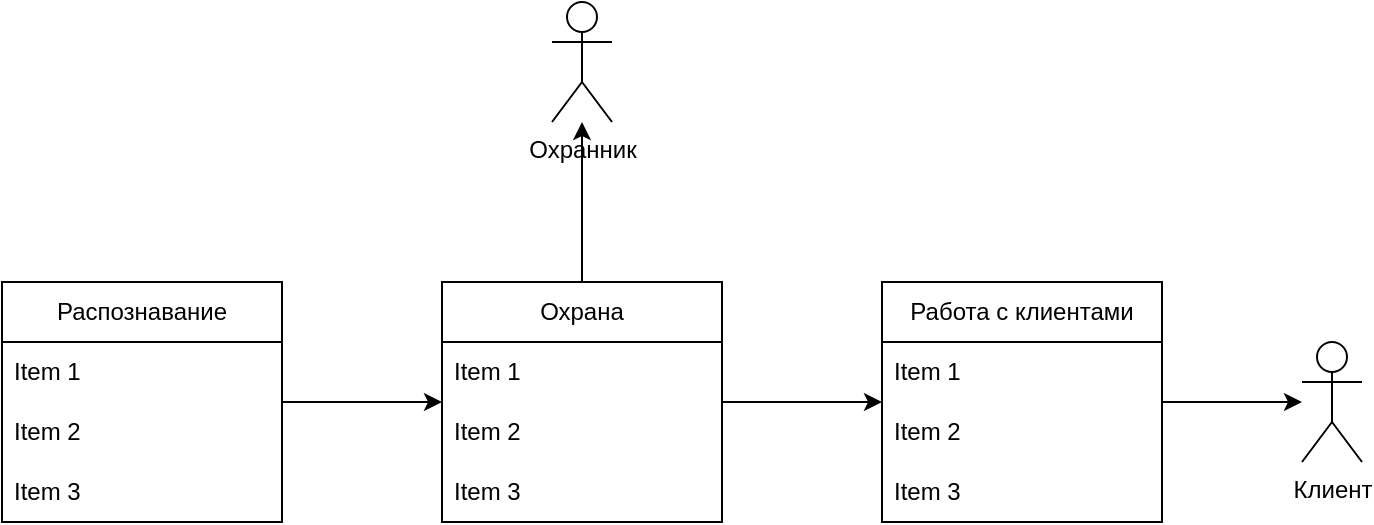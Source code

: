 <mxfile version="24.7.17">
  <diagram id="C5RBs43oDa-KdzZeNtuy" name="Page-1">
    <mxGraphModel dx="1114" dy="800" grid="1" gridSize="10" guides="1" tooltips="1" connect="1" arrows="1" fold="1" page="1" pageScale="1" pageWidth="827" pageHeight="1169" math="0" shadow="0">
      <root>
        <mxCell id="WIyWlLk6GJQsqaUBKTNV-0" />
        <mxCell id="WIyWlLk6GJQsqaUBKTNV-1" parent="WIyWlLk6GJQsqaUBKTNV-0" />
        <mxCell id="NPrMcEkqTbbKOLQqYGF3-12" value="" style="edgeStyle=orthogonalEdgeStyle;rounded=0;orthogonalLoop=1;jettySize=auto;html=1;" edge="1" parent="WIyWlLk6GJQsqaUBKTNV-1" source="NPrMcEkqTbbKOLQqYGF3-4" target="NPrMcEkqTbbKOLQqYGF3-8">
          <mxGeometry relative="1" as="geometry" />
        </mxCell>
        <mxCell id="NPrMcEkqTbbKOLQqYGF3-4" value="Распознавание" style="swimlane;fontStyle=0;childLayout=stackLayout;horizontal=1;startSize=30;horizontalStack=0;resizeParent=1;resizeParentMax=0;resizeLast=0;collapsible=1;marginBottom=0;whiteSpace=wrap;html=1;" vertex="1" parent="WIyWlLk6GJQsqaUBKTNV-1">
          <mxGeometry x="210" y="170" width="140" height="120" as="geometry" />
        </mxCell>
        <mxCell id="NPrMcEkqTbbKOLQqYGF3-5" value="Item 1" style="text;strokeColor=none;fillColor=none;align=left;verticalAlign=middle;spacingLeft=4;spacingRight=4;overflow=hidden;points=[[0,0.5],[1,0.5]];portConstraint=eastwest;rotatable=0;whiteSpace=wrap;html=1;" vertex="1" parent="NPrMcEkqTbbKOLQqYGF3-4">
          <mxGeometry y="30" width="140" height="30" as="geometry" />
        </mxCell>
        <mxCell id="NPrMcEkqTbbKOLQqYGF3-6" value="Item 2" style="text;strokeColor=none;fillColor=none;align=left;verticalAlign=middle;spacingLeft=4;spacingRight=4;overflow=hidden;points=[[0,0.5],[1,0.5]];portConstraint=eastwest;rotatable=0;whiteSpace=wrap;html=1;" vertex="1" parent="NPrMcEkqTbbKOLQqYGF3-4">
          <mxGeometry y="60" width="140" height="30" as="geometry" />
        </mxCell>
        <mxCell id="NPrMcEkqTbbKOLQqYGF3-7" value="Item 3" style="text;strokeColor=none;fillColor=none;align=left;verticalAlign=middle;spacingLeft=4;spacingRight=4;overflow=hidden;points=[[0,0.5],[1,0.5]];portConstraint=eastwest;rotatable=0;whiteSpace=wrap;html=1;" vertex="1" parent="NPrMcEkqTbbKOLQqYGF3-4">
          <mxGeometry y="90" width="140" height="30" as="geometry" />
        </mxCell>
        <mxCell id="NPrMcEkqTbbKOLQqYGF3-17" value="" style="edgeStyle=orthogonalEdgeStyle;rounded=0;orthogonalLoop=1;jettySize=auto;html=1;" edge="1" parent="WIyWlLk6GJQsqaUBKTNV-1" source="NPrMcEkqTbbKOLQqYGF3-8" target="NPrMcEkqTbbKOLQqYGF3-13">
          <mxGeometry relative="1" as="geometry" />
        </mxCell>
        <mxCell id="NPrMcEkqTbbKOLQqYGF3-22" style="edgeStyle=orthogonalEdgeStyle;rounded=0;orthogonalLoop=1;jettySize=auto;html=1;" edge="1" parent="WIyWlLk6GJQsqaUBKTNV-1" source="NPrMcEkqTbbKOLQqYGF3-8" target="NPrMcEkqTbbKOLQqYGF3-21">
          <mxGeometry relative="1" as="geometry" />
        </mxCell>
        <mxCell id="NPrMcEkqTbbKOLQqYGF3-8" value="Охрана" style="swimlane;fontStyle=0;childLayout=stackLayout;horizontal=1;startSize=30;horizontalStack=0;resizeParent=1;resizeParentMax=0;resizeLast=0;collapsible=1;marginBottom=0;whiteSpace=wrap;html=1;" vertex="1" parent="WIyWlLk6GJQsqaUBKTNV-1">
          <mxGeometry x="430" y="170" width="140" height="120" as="geometry" />
        </mxCell>
        <mxCell id="NPrMcEkqTbbKOLQqYGF3-9" value="Item 1" style="text;strokeColor=none;fillColor=none;align=left;verticalAlign=middle;spacingLeft=4;spacingRight=4;overflow=hidden;points=[[0,0.5],[1,0.5]];portConstraint=eastwest;rotatable=0;whiteSpace=wrap;html=1;" vertex="1" parent="NPrMcEkqTbbKOLQqYGF3-8">
          <mxGeometry y="30" width="140" height="30" as="geometry" />
        </mxCell>
        <mxCell id="NPrMcEkqTbbKOLQqYGF3-10" value="Item 2" style="text;strokeColor=none;fillColor=none;align=left;verticalAlign=middle;spacingLeft=4;spacingRight=4;overflow=hidden;points=[[0,0.5],[1,0.5]];portConstraint=eastwest;rotatable=0;whiteSpace=wrap;html=1;" vertex="1" parent="NPrMcEkqTbbKOLQqYGF3-8">
          <mxGeometry y="60" width="140" height="30" as="geometry" />
        </mxCell>
        <mxCell id="NPrMcEkqTbbKOLQqYGF3-11" value="Item 3" style="text;strokeColor=none;fillColor=none;align=left;verticalAlign=middle;spacingLeft=4;spacingRight=4;overflow=hidden;points=[[0,0.5],[1,0.5]];portConstraint=eastwest;rotatable=0;whiteSpace=wrap;html=1;" vertex="1" parent="NPrMcEkqTbbKOLQqYGF3-8">
          <mxGeometry y="90" width="140" height="30" as="geometry" />
        </mxCell>
        <mxCell id="NPrMcEkqTbbKOLQqYGF3-20" style="edgeStyle=orthogonalEdgeStyle;rounded=0;orthogonalLoop=1;jettySize=auto;html=1;" edge="1" parent="WIyWlLk6GJQsqaUBKTNV-1" source="NPrMcEkqTbbKOLQqYGF3-13" target="NPrMcEkqTbbKOLQqYGF3-19">
          <mxGeometry relative="1" as="geometry" />
        </mxCell>
        <mxCell id="NPrMcEkqTbbKOLQqYGF3-13" value="Работа с клиентами" style="swimlane;fontStyle=0;childLayout=stackLayout;horizontal=1;startSize=30;horizontalStack=0;resizeParent=1;resizeParentMax=0;resizeLast=0;collapsible=1;marginBottom=0;whiteSpace=wrap;html=1;" vertex="1" parent="WIyWlLk6GJQsqaUBKTNV-1">
          <mxGeometry x="650" y="170" width="140" height="120" as="geometry" />
        </mxCell>
        <mxCell id="NPrMcEkqTbbKOLQqYGF3-14" value="Item 1" style="text;strokeColor=none;fillColor=none;align=left;verticalAlign=middle;spacingLeft=4;spacingRight=4;overflow=hidden;points=[[0,0.5],[1,0.5]];portConstraint=eastwest;rotatable=0;whiteSpace=wrap;html=1;" vertex="1" parent="NPrMcEkqTbbKOLQqYGF3-13">
          <mxGeometry y="30" width="140" height="30" as="geometry" />
        </mxCell>
        <mxCell id="NPrMcEkqTbbKOLQqYGF3-15" value="Item 2" style="text;strokeColor=none;fillColor=none;align=left;verticalAlign=middle;spacingLeft=4;spacingRight=4;overflow=hidden;points=[[0,0.5],[1,0.5]];portConstraint=eastwest;rotatable=0;whiteSpace=wrap;html=1;" vertex="1" parent="NPrMcEkqTbbKOLQqYGF3-13">
          <mxGeometry y="60" width="140" height="30" as="geometry" />
        </mxCell>
        <mxCell id="NPrMcEkqTbbKOLQqYGF3-16" value="Item 3" style="text;strokeColor=none;fillColor=none;align=left;verticalAlign=middle;spacingLeft=4;spacingRight=4;overflow=hidden;points=[[0,0.5],[1,0.5]];portConstraint=eastwest;rotatable=0;whiteSpace=wrap;html=1;" vertex="1" parent="NPrMcEkqTbbKOLQqYGF3-13">
          <mxGeometry y="90" width="140" height="30" as="geometry" />
        </mxCell>
        <mxCell id="NPrMcEkqTbbKOLQqYGF3-19" value="Клиент" style="shape=umlActor;verticalLabelPosition=bottom;verticalAlign=top;html=1;outlineConnect=0;" vertex="1" parent="WIyWlLk6GJQsqaUBKTNV-1">
          <mxGeometry x="860" y="200" width="30" height="60" as="geometry" />
        </mxCell>
        <mxCell id="NPrMcEkqTbbKOLQqYGF3-21" value="Охранник" style="shape=umlActor;verticalLabelPosition=bottom;verticalAlign=top;html=1;outlineConnect=0;" vertex="1" parent="WIyWlLk6GJQsqaUBKTNV-1">
          <mxGeometry x="485" y="30" width="30" height="60" as="geometry" />
        </mxCell>
      </root>
    </mxGraphModel>
  </diagram>
</mxfile>

